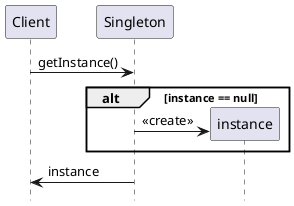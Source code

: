 @startuml

hide footbox

participant Client
participant Singleton

Client -> Singleton : getInstance()

alt instance == null
create instance
Singleton -> instance : <<create>>
end

Singleton -> Client : instance
@enduml